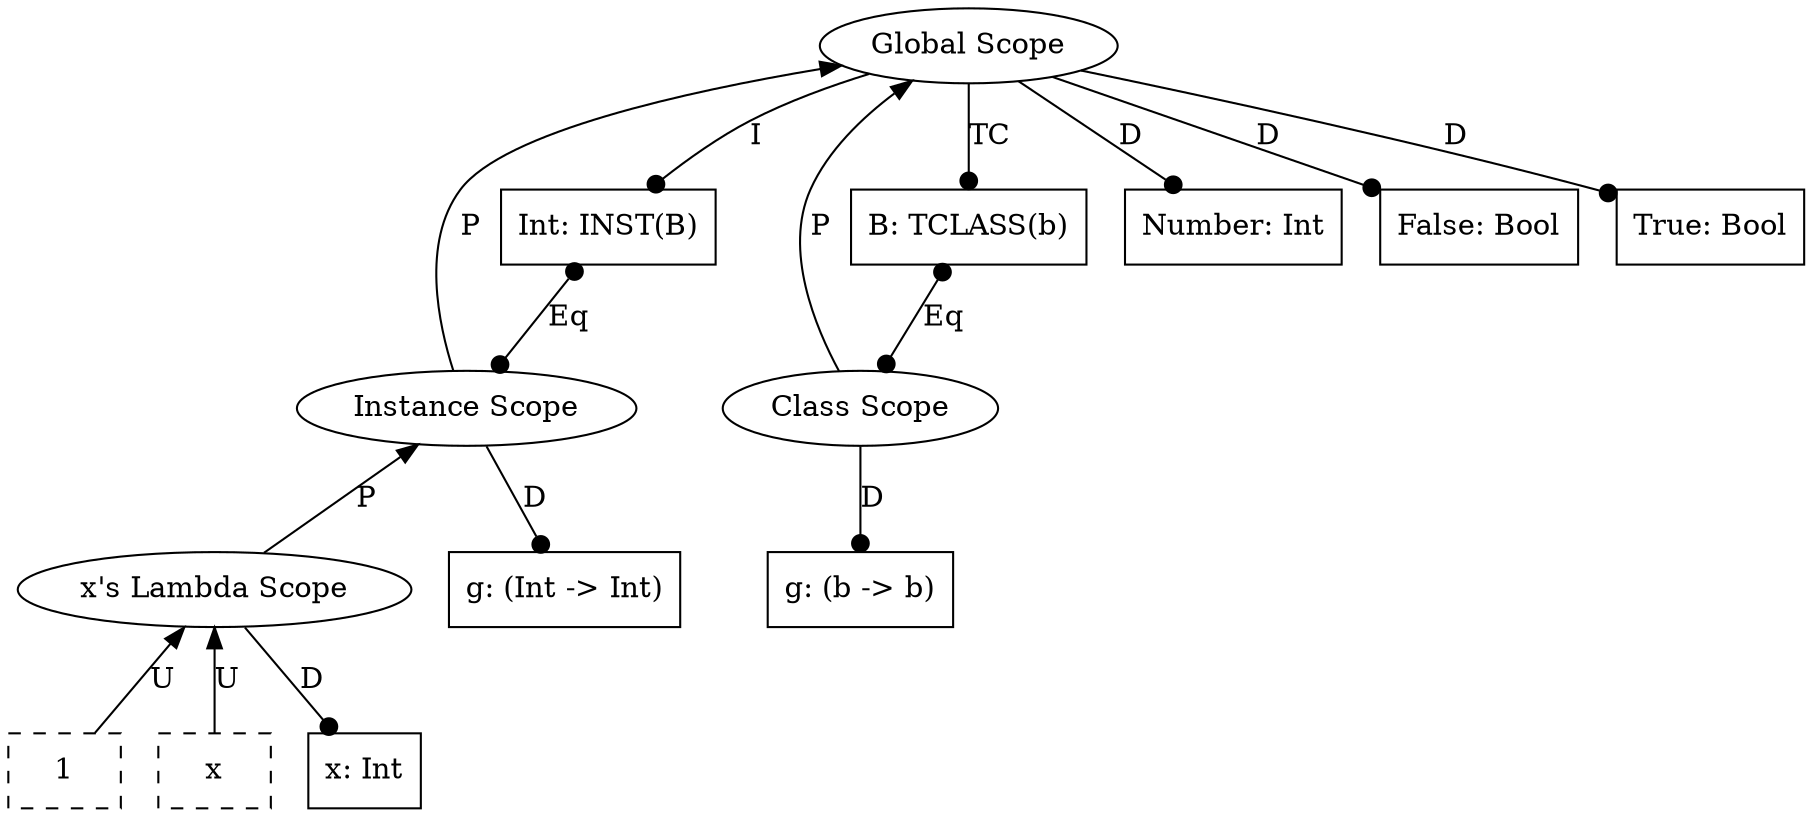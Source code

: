 graph {
    13 [label=1
       ,shape=box
       ,style=dashed];
    12 [label=x
       ,shape=box
       ,style=dashed];
    11 [label="x: Int",shape=box];
    10 [label="x's Lambda Scope"
       ,shape=ellipse];
    9 [label="g: (Int -> Int)"
      ,shape=box];
    8 [label="Instance Scope"
      ,shape=ellipse];
    7 [label="Int: INST(B)"
      ,shape=box];
    6 [label="g: (b -> b)"
      ,shape=box];
    5 [label="Class Scope"
      ,shape=ellipse];
    4 [label="B: TCLASS(b)"
      ,shape=box];
    3 [label="Number: Int"
      ,shape=box];
    2 [label="False: Bool"
      ,shape=box];
    1 [label="True: Bool"
      ,shape=box];
    0 [label="Global Scope"
      ,shape=ellipse];
    10 -- 13 [label=U,dir=back];
    10 -- 12 [label=U,dir=back];
    10 -- 11 [label=D
             ,dir=forward
             ,arrowhead=dot];
    8 -- 10 [label=P,dir=back];
    8 -- 9 [label=D
           ,dir=forward
           ,arrowhead=dot];
    7 -- 8 [label=Eq
           ,dir=both
           ,arrowhead=dot
           ,arrowtail=dot];
    0 -- 8 [label=P,dir=back];
    0 -- 7 [label=I
           ,dir=forward
           ,arrowhead=dot];
    5 -- 6 [label=D
           ,dir=forward
           ,arrowhead=dot];
    4 -- 5 [label=Eq
           ,dir=both
           ,arrowhead=dot
           ,arrowtail=dot];
    0 -- 5 [label=P,dir=back];
    0 -- 4 [label=TC
           ,dir=forward
           ,arrowhead=dot];
    0 -- 3 [label=D
           ,dir=forward
           ,arrowhead=dot];
    0 -- 2 [label=D
           ,dir=forward
           ,arrowhead=dot];
    0 -- 1 [label=D
           ,dir=forward
           ,arrowhead=dot];
}
